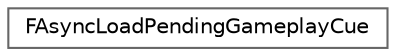 digraph "Graphical Class Hierarchy"
{
 // INTERACTIVE_SVG=YES
 // LATEX_PDF_SIZE
  bgcolor="transparent";
  edge [fontname=Helvetica,fontsize=10,labelfontname=Helvetica,labelfontsize=10];
  node [fontname=Helvetica,fontsize=10,shape=box,height=0.2,width=0.4];
  rankdir="LR";
  Node0 [id="Node000000",label="FAsyncLoadPendingGameplayCue",height=0.2,width=0.4,color="grey40", fillcolor="white", style="filled",URL="$de/d70/structFAsyncLoadPendingGameplayCue.html",tooltip="While a GameplayCueNotify class is being loaded async, GameplayCue events will be deferred until load..."];
}
